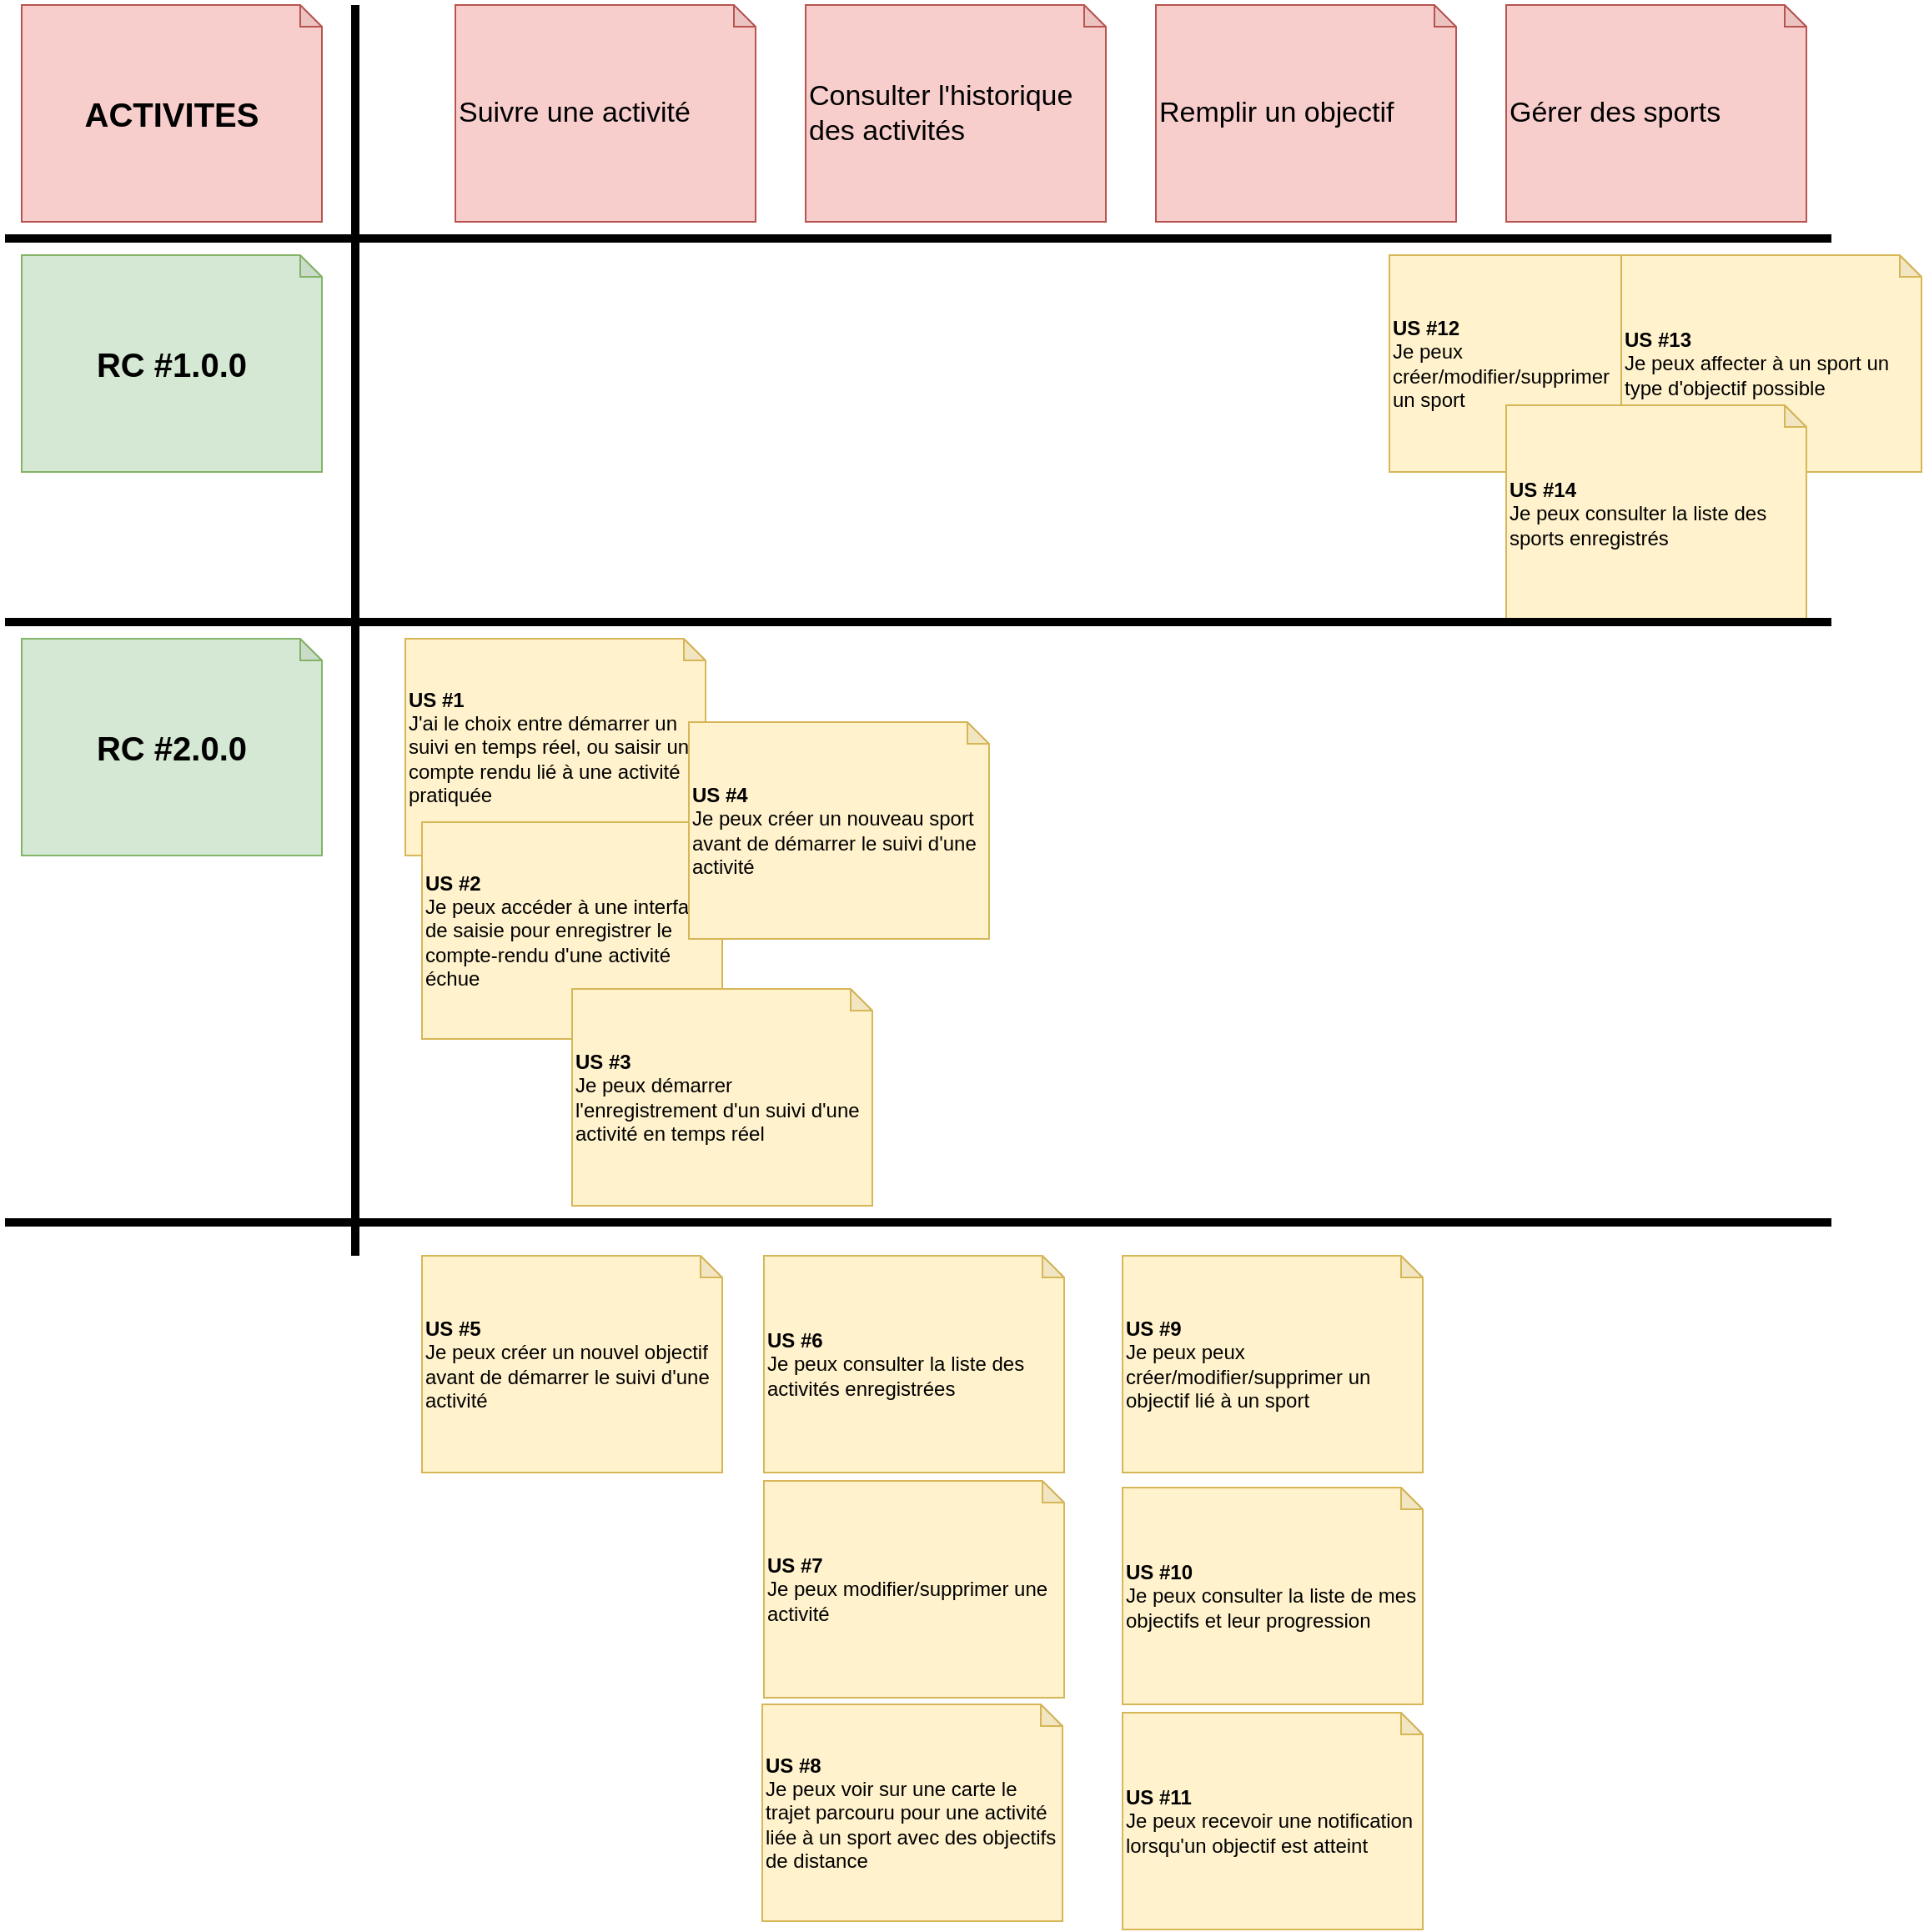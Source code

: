 <mxfile version="14.4.3" type="device"><diagram id="NrAQD1mWWFnIiWrt-PXb" name="Page-1"><mxGraphModel dx="1350" dy="816" grid="1" gridSize="10" guides="1" tooltips="1" connect="1" arrows="1" fold="1" page="1" pageScale="1" pageWidth="1169" pageHeight="827" math="0" shadow="0"><root><mxCell id="0"/><mxCell id="1" parent="0"/><mxCell id="6Ouw4j0wBPW0Wn67RA8g-6" value="Suivre une activité" style="shape=note;whiteSpace=wrap;html=1;backgroundOutline=1;darkOpacity=0.05;size=13;align=left;fillColor=#f8cecc;strokeColor=#b85450;fontSize=17;" parent="1" vertex="1"><mxGeometry x="290" y="20" width="180" height="130" as="geometry"/></mxCell><mxCell id="6Ouw4j0wBPW0Wn67RA8g-7" value="&lt;span style=&quot;font-weight: normal; font-size: 17px;&quot;&gt;Remplir un objectif&lt;/span&gt;" style="shape=note;whiteSpace=wrap;html=1;backgroundOutline=1;darkOpacity=0.05;size=13;align=left;fillColor=#f8cecc;strokeColor=#b85450;fontStyle=1;fontSize=17;" parent="1" vertex="1"><mxGeometry x="710" y="20" width="180" height="130" as="geometry"/></mxCell><mxCell id="6Ouw4j0wBPW0Wn67RA8g-8" value="&lt;span style=&quot;font-weight: normal; font-size: 17px;&quot;&gt;Gérer des sports&lt;/span&gt;" style="shape=note;whiteSpace=wrap;html=1;backgroundOutline=1;darkOpacity=0.05;size=13;align=left;fillColor=#f8cecc;strokeColor=#b85450;fontStyle=1;fontSize=17;" parent="1" vertex="1"><mxGeometry x="920" y="20" width="180" height="130" as="geometry"/></mxCell><mxCell id="6Ouw4j0wBPW0Wn67RA8g-9" value="&lt;span style=&quot;font-weight: normal; font-size: 17px;&quot;&gt;Consulter l'historique des activités&lt;/span&gt;" style="shape=note;whiteSpace=wrap;html=1;backgroundOutline=1;darkOpacity=0.05;size=13;align=left;fillColor=#f8cecc;strokeColor=#b85450;fontStyle=1;fontSize=17;" parent="1" vertex="1"><mxGeometry x="500" y="20" width="180" height="130" as="geometry"/></mxCell><mxCell id="6Ouw4j0wBPW0Wn67RA8g-10" value="&lt;b&gt;US #7&lt;/b&gt;&lt;br&gt;Je peux modifier/supprimer une activité" style="shape=note;whiteSpace=wrap;html=1;backgroundOutline=1;darkOpacity=0.05;size=13;align=left;fillColor=#fff2cc;strokeColor=#d6b656;" parent="1" vertex="1"><mxGeometry x="475" y="905" width="180" height="130" as="geometry"/></mxCell><mxCell id="6Ouw4j0wBPW0Wn67RA8g-11" value="&lt;b&gt;US #9&lt;/b&gt;&lt;br&gt;Je peux peux créer/modifier/supprimer un objectif lié à un sport" style="shape=note;whiteSpace=wrap;html=1;backgroundOutline=1;darkOpacity=0.05;size=13;align=left;fillColor=#fff2cc;strokeColor=#d6b656;" parent="1" vertex="1"><mxGeometry x="690" y="770" width="180" height="130" as="geometry"/></mxCell><mxCell id="6Ouw4j0wBPW0Wn67RA8g-12" value="&lt;b&gt;US #10&lt;/b&gt;&lt;br&gt;Je peux consulter la liste de mes objectifs et leur progression" style="shape=note;whiteSpace=wrap;html=1;backgroundOutline=1;darkOpacity=0.05;size=13;align=left;fillColor=#fff2cc;strokeColor=#d6b656;" parent="1" vertex="1"><mxGeometry x="690" y="909" width="180" height="130" as="geometry"/></mxCell><mxCell id="6Ouw4j0wBPW0Wn67RA8g-13" value="&lt;b&gt;US #11&lt;/b&gt;&lt;br&gt;Je peux recevoir une notification lorsqu'un objectif est atteint" style="shape=note;whiteSpace=wrap;html=1;backgroundOutline=1;darkOpacity=0.05;size=13;align=left;fillColor=#fff2cc;strokeColor=#d6b656;" parent="1" vertex="1"><mxGeometry x="690" y="1044" width="180" height="130" as="geometry"/></mxCell><mxCell id="6Ouw4j0wBPW0Wn67RA8g-14" value="&lt;b&gt;US #1&lt;/b&gt;&lt;br&gt;J'ai le choix entre démarrer un suivi en temps réel, ou saisir un compte rendu lié à une activité pratiquée" style="shape=note;whiteSpace=wrap;html=1;backgroundOutline=1;darkOpacity=0.05;size=13;align=left;fillColor=#fff2cc;strokeColor=#d6b656;" parent="1" vertex="1"><mxGeometry x="260" y="400" width="180" height="130" as="geometry"/></mxCell><mxCell id="6Ouw4j0wBPW0Wn67RA8g-15" value="&lt;b&gt;US #6&lt;/b&gt;&lt;br&gt;Je peux consulter la liste des activités enregistrées" style="shape=note;whiteSpace=wrap;html=1;backgroundOutline=1;darkOpacity=0.05;size=13;align=left;fillColor=#fff2cc;strokeColor=#d6b656;" parent="1" vertex="1"><mxGeometry x="475" y="770" width="180" height="130" as="geometry"/></mxCell><mxCell id="6Ouw4j0wBPW0Wn67RA8g-16" value="&lt;b&gt;US #12&lt;/b&gt;&lt;br&gt;Je peux&lt;br&gt;créer/modifier/supprimer&lt;br&gt;un sport" style="shape=note;whiteSpace=wrap;html=1;backgroundOutline=1;darkOpacity=0.05;size=13;align=left;fillColor=#fff2cc;strokeColor=#d6b656;" parent="1" vertex="1"><mxGeometry x="850" y="170" width="180" height="130" as="geometry"/></mxCell><mxCell id="6Ouw4j0wBPW0Wn67RA8g-17" value="&lt;b&gt;US #13&lt;/b&gt;&lt;br&gt;Je peux affecter à un sport un type d'objectif possible" style="shape=note;whiteSpace=wrap;html=1;backgroundOutline=1;darkOpacity=0.05;size=13;align=left;fillColor=#fff2cc;strokeColor=#d6b656;" parent="1" vertex="1"><mxGeometry x="989" y="170" width="180" height="130" as="geometry"/></mxCell><mxCell id="6Ouw4j0wBPW0Wn67RA8g-18" value="&lt;b&gt;US #8&lt;/b&gt;&lt;br&gt;Je peux voir sur une carte le trajet parcouru pour une activité liée à un sport avec des objectifs de distance" style="shape=note;whiteSpace=wrap;html=1;backgroundOutline=1;darkOpacity=0.05;size=13;align=left;fillColor=#fff2cc;strokeColor=#d6b656;" parent="1" vertex="1"><mxGeometry x="474" y="1039" width="180" height="130" as="geometry"/></mxCell><mxCell id="6Ouw4j0wBPW0Wn67RA8g-4" value="&lt;b&gt;US #2&lt;/b&gt;&lt;br&gt;Je peux accéder à une interface de saisie pour enregistrer le compte-rendu d'une activité échue" style="shape=note;whiteSpace=wrap;html=1;backgroundOutline=1;darkOpacity=0.05;size=13;align=left;fillColor=#fff2cc;strokeColor=#d6b656;" parent="1" vertex="1"><mxGeometry x="270" y="510" width="180" height="130" as="geometry"/></mxCell><mxCell id="6Ouw4j0wBPW0Wn67RA8g-5" value="&lt;b&gt;US #3&lt;/b&gt;&lt;br&gt;Je peux démarrer l'enregistrement d'un suivi d'une activité en temps réel" style="shape=note;whiteSpace=wrap;html=1;backgroundOutline=1;darkOpacity=0.05;size=13;align=left;fillColor=#fff2cc;strokeColor=#d6b656;" parent="1" vertex="1"><mxGeometry x="360" y="610" width="180" height="130" as="geometry"/></mxCell><mxCell id="6Ouw4j0wBPW0Wn67RA8g-21" value="&lt;b style=&quot;font-size: 20px;&quot;&gt;ACTIVITES&lt;/b&gt;" style="shape=note;whiteSpace=wrap;html=1;backgroundOutline=1;darkOpacity=0.05;size=13;align=center;fillColor=#f8cecc;strokeColor=#b85450;fontSize=20;" parent="1" vertex="1"><mxGeometry x="30" y="20" width="180" height="130" as="geometry"/></mxCell><mxCell id="6Ouw4j0wBPW0Wn67RA8g-22" value="" style="endArrow=none;html=1;fontSize=17;strokeWidth=5;" parent="1" edge="1"><mxGeometry width="50" height="50" relative="1" as="geometry"><mxPoint x="20" y="160" as="sourcePoint"/><mxPoint x="1115" y="160" as="targetPoint"/></mxGeometry></mxCell><mxCell id="6Ouw4j0wBPW0Wn67RA8g-19" value="&lt;b&gt;US #4&lt;/b&gt;&lt;br&gt;Je peux créer un nouveau sport avant de démarrer le suivi d'une activité" style="shape=note;whiteSpace=wrap;html=1;backgroundOutline=1;darkOpacity=0.05;size=13;align=left;fillColor=#fff2cc;strokeColor=#d6b656;" parent="1" vertex="1"><mxGeometry x="430" y="450" width="180" height="130" as="geometry"/></mxCell><mxCell id="6Ouw4j0wBPW0Wn67RA8g-20" value="&lt;b&gt;US #5&lt;/b&gt;&lt;br&gt;Je peux créer un nouvel objectif avant de démarrer le suivi d'une activité" style="shape=note;whiteSpace=wrap;html=1;backgroundOutline=1;darkOpacity=0.05;size=13;align=left;fillColor=#fff2cc;strokeColor=#d6b656;" parent="1" vertex="1"><mxGeometry x="270" y="770" width="180" height="130" as="geometry"/></mxCell><mxCell id="6Ouw4j0wBPW0Wn67RA8g-24" value="" style="endArrow=none;html=1;fontSize=17;strokeWidth=5;" parent="1" edge="1"><mxGeometry width="50" height="50" relative="1" as="geometry"><mxPoint x="230" y="20" as="sourcePoint"/><mxPoint x="230" y="770" as="targetPoint"/></mxGeometry></mxCell><mxCell id="Ob8p1MgiWfGqKhY5PeaU-2" value="&lt;b&gt;US #14&lt;/b&gt;&lt;br&gt;Je peux consulter la liste des sports enregistrés" style="shape=note;whiteSpace=wrap;html=1;backgroundOutline=1;darkOpacity=0.05;size=13;align=left;fillColor=#fff2cc;strokeColor=#d6b656;" parent="1" vertex="1"><mxGeometry x="920" y="260" width="180" height="130" as="geometry"/></mxCell><mxCell id="Ob8p1MgiWfGqKhY5PeaU-3" value="&lt;b&gt;RC #1.0.0&lt;/b&gt;" style="shape=note;whiteSpace=wrap;html=1;backgroundOutline=1;darkOpacity=0.05;size=13;align=center;fillColor=#d5e8d4;strokeColor=#82b366;fontSize=20;" parent="1" vertex="1"><mxGeometry x="30" y="170" width="180" height="130" as="geometry"/></mxCell><mxCell id="Ob8p1MgiWfGqKhY5PeaU-4" value="" style="endArrow=none;html=1;fontSize=17;strokeWidth=5;" parent="1" edge="1"><mxGeometry width="50" height="50" relative="1" as="geometry"><mxPoint x="20" y="390" as="sourcePoint"/><mxPoint x="1115" y="390" as="targetPoint"/></mxGeometry></mxCell><mxCell id="oM5dYaxTQAJU_oC544DN-1" value="&lt;b&gt;RC #2.0.0&lt;/b&gt;" style="shape=note;whiteSpace=wrap;html=1;backgroundOutline=1;darkOpacity=0.05;size=13;align=center;fillColor=#d5e8d4;strokeColor=#82b366;fontSize=20;" vertex="1" parent="1"><mxGeometry x="30" y="400" width="180" height="130" as="geometry"/></mxCell><mxCell id="oM5dYaxTQAJU_oC544DN-3" value="" style="endArrow=none;html=1;fontSize=17;strokeWidth=5;" edge="1" parent="1"><mxGeometry width="50" height="50" relative="1" as="geometry"><mxPoint x="20" y="750" as="sourcePoint"/><mxPoint x="1115" y="750" as="targetPoint"/></mxGeometry></mxCell></root></mxGraphModel></diagram></mxfile>